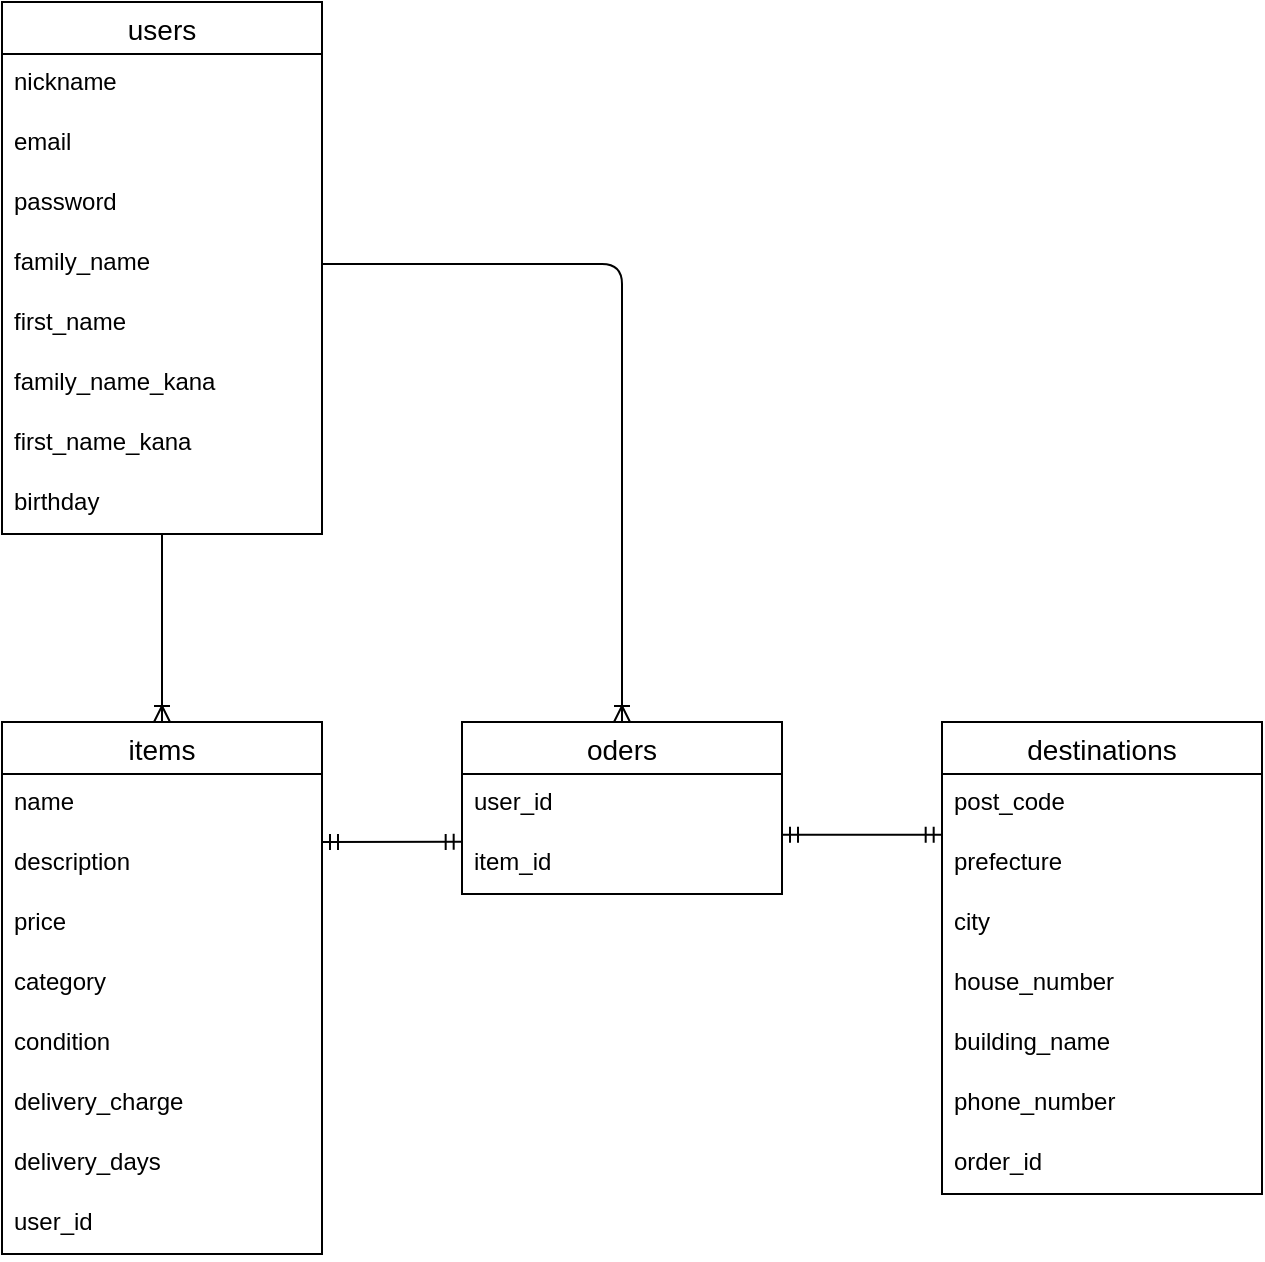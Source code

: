 <mxfile version="13.7.7" type="github">
  <diagram id="e6sGNZVpbR8uMkKKGrE7" name="ページ1">
    <mxGraphModel dx="639" dy="733" grid="1" gridSize="10" guides="1" tooltips="1" connect="1" arrows="1" fold="1" page="1" pageScale="1" pageWidth="827" pageHeight="1169" math="0" shadow="0">
      <root>
        <mxCell id="0" />
        <mxCell id="1" parent="0" />
        <mxCell id="eb2eGEKtA78azBZoNEpp-62" value="" style="fontSize=12;html=1;endArrow=ERoneToMany;" edge="1" parent="1" source="eb2eGEKtA78azBZoNEpp-37" target="eb2eGEKtA78azBZoNEpp-23">
          <mxGeometry width="100" height="100" relative="1" as="geometry">
            <mxPoint x="180" y="380" as="sourcePoint" />
            <mxPoint x="280" y="510" as="targetPoint" />
          </mxGeometry>
        </mxCell>
        <mxCell id="eb2eGEKtA78azBZoNEpp-66" value="" style="edgeStyle=orthogonalEdgeStyle;fontSize=12;html=1;endArrow=ERoneToMany;exitX=1;exitY=0.5;exitDx=0;exitDy=0;entryX=0.5;entryY=0;entryDx=0;entryDy=0;" edge="1" parent="1" source="eb2eGEKtA78azBZoNEpp-33" target="eb2eGEKtA78azBZoNEpp-28">
          <mxGeometry width="100" height="100" relative="1" as="geometry">
            <mxPoint x="360" y="320" as="sourcePoint" />
            <mxPoint x="430" y="400" as="targetPoint" />
          </mxGeometry>
        </mxCell>
        <mxCell id="eb2eGEKtA78azBZoNEpp-68" value="" style="fontSize=12;html=1;endArrow=ERmandOne;startArrow=ERmandOne;entryX=-0.001;entryY=1.014;entryDx=0;entryDy=0;entryPerimeter=0;exitX=1;exitY=0.014;exitDx=0;exitDy=0;exitPerimeter=0;" edge="1" parent="1" source="eb2eGEKtA78azBZoNEpp-30" target="eb2eGEKtA78azBZoNEpp-51">
          <mxGeometry width="100" height="100" relative="1" as="geometry">
            <mxPoint x="483" y="496" as="sourcePoint" />
            <mxPoint x="530" y="380" as="targetPoint" />
          </mxGeometry>
        </mxCell>
        <mxCell id="eb2eGEKtA78azBZoNEpp-4" value="users" style="swimlane;fontStyle=0;childLayout=stackLayout;horizontal=1;startSize=26;horizontalStack=0;resizeParent=1;resizeParentMax=0;resizeLast=0;collapsible=1;marginBottom=0;align=center;fontSize=14;" vertex="1" parent="1">
          <mxGeometry x="90" y="80" width="160" height="266" as="geometry">
            <mxRectangle x="80" y="240" width="70" height="26" as="alternateBounds" />
          </mxGeometry>
        </mxCell>
        <mxCell id="eb2eGEKtA78azBZoNEpp-5" value="nickname" style="text;strokeColor=none;fillColor=none;spacingLeft=4;spacingRight=4;overflow=hidden;rotatable=0;points=[[0,0.5],[1,0.5]];portConstraint=eastwest;fontSize=12;" vertex="1" parent="eb2eGEKtA78azBZoNEpp-4">
          <mxGeometry y="26" width="160" height="30" as="geometry" />
        </mxCell>
        <mxCell id="eb2eGEKtA78azBZoNEpp-6" value="email" style="text;strokeColor=none;fillColor=none;spacingLeft=4;spacingRight=4;overflow=hidden;rotatable=0;points=[[0,0.5],[1,0.5]];portConstraint=eastwest;fontSize=12;" vertex="1" parent="eb2eGEKtA78azBZoNEpp-4">
          <mxGeometry y="56" width="160" height="30" as="geometry" />
        </mxCell>
        <mxCell id="eb2eGEKtA78azBZoNEpp-7" value="password" style="text;strokeColor=none;fillColor=none;spacingLeft=4;spacingRight=4;overflow=hidden;rotatable=0;points=[[0,0.5],[1,0.5]];portConstraint=eastwest;fontSize=12;" vertex="1" parent="eb2eGEKtA78azBZoNEpp-4">
          <mxGeometry y="86" width="160" height="30" as="geometry" />
        </mxCell>
        <mxCell id="eb2eGEKtA78azBZoNEpp-33" value="family_name" style="text;strokeColor=none;fillColor=none;spacingLeft=4;spacingRight=4;overflow=hidden;rotatable=0;points=[[0,0.5],[1,0.5]];portConstraint=eastwest;fontSize=12;" vertex="1" parent="eb2eGEKtA78azBZoNEpp-4">
          <mxGeometry y="116" width="160" height="30" as="geometry" />
        </mxCell>
        <mxCell id="eb2eGEKtA78azBZoNEpp-34" value="first_name" style="text;strokeColor=none;fillColor=none;spacingLeft=4;spacingRight=4;overflow=hidden;rotatable=0;points=[[0,0.5],[1,0.5]];portConstraint=eastwest;fontSize=12;" vertex="1" parent="eb2eGEKtA78azBZoNEpp-4">
          <mxGeometry y="146" width="160" height="30" as="geometry" />
        </mxCell>
        <mxCell id="eb2eGEKtA78azBZoNEpp-35" value="family_name_kana" style="text;strokeColor=none;fillColor=none;spacingLeft=4;spacingRight=4;overflow=hidden;rotatable=0;points=[[0,0.5],[1,0.5]];portConstraint=eastwest;fontSize=12;" vertex="1" parent="eb2eGEKtA78azBZoNEpp-4">
          <mxGeometry y="176" width="160" height="30" as="geometry" />
        </mxCell>
        <mxCell id="eb2eGEKtA78azBZoNEpp-36" value="first_name_kana" style="text;strokeColor=none;fillColor=none;spacingLeft=4;spacingRight=4;overflow=hidden;rotatable=0;points=[[0,0.5],[1,0.5]];portConstraint=eastwest;fontSize=12;" vertex="1" parent="eb2eGEKtA78azBZoNEpp-4">
          <mxGeometry y="206" width="160" height="30" as="geometry" />
        </mxCell>
        <mxCell id="eb2eGEKtA78azBZoNEpp-37" value="birthday" style="text;strokeColor=none;fillColor=none;spacingLeft=4;spacingRight=4;overflow=hidden;rotatable=0;points=[[0,0.5],[1,0.5]];portConstraint=eastwest;fontSize=12;" vertex="1" parent="eb2eGEKtA78azBZoNEpp-4">
          <mxGeometry y="236" width="160" height="30" as="geometry" />
        </mxCell>
        <mxCell id="eb2eGEKtA78azBZoNEpp-23" value="items" style="swimlane;fontStyle=0;childLayout=stackLayout;horizontal=1;startSize=26;horizontalStack=0;resizeParent=1;resizeParentMax=0;resizeLast=0;collapsible=1;marginBottom=0;align=center;fontSize=14;" vertex="1" parent="1">
          <mxGeometry x="90" y="440" width="160" height="266" as="geometry" />
        </mxCell>
        <mxCell id="eb2eGEKtA78azBZoNEpp-24" value="name" style="text;strokeColor=none;fillColor=none;spacingLeft=4;spacingRight=4;overflow=hidden;rotatable=0;points=[[0,0.5],[1,0.5]];portConstraint=eastwest;fontSize=12;" vertex="1" parent="eb2eGEKtA78azBZoNEpp-23">
          <mxGeometry y="26" width="160" height="30" as="geometry" />
        </mxCell>
        <mxCell id="eb2eGEKtA78azBZoNEpp-25" value="description" style="text;strokeColor=none;fillColor=none;spacingLeft=4;spacingRight=4;overflow=hidden;rotatable=0;points=[[0,0.5],[1,0.5]];portConstraint=eastwest;fontSize=12;" vertex="1" parent="eb2eGEKtA78azBZoNEpp-23">
          <mxGeometry y="56" width="160" height="30" as="geometry" />
        </mxCell>
        <mxCell id="eb2eGEKtA78azBZoNEpp-26" value="price" style="text;strokeColor=none;fillColor=none;spacingLeft=4;spacingRight=4;overflow=hidden;rotatable=0;points=[[0,0.5],[1,0.5]];portConstraint=eastwest;fontSize=12;" vertex="1" parent="eb2eGEKtA78azBZoNEpp-23">
          <mxGeometry y="86" width="160" height="30" as="geometry" />
        </mxCell>
        <mxCell id="eb2eGEKtA78azBZoNEpp-44" value="category" style="text;strokeColor=none;fillColor=none;spacingLeft=4;spacingRight=4;overflow=hidden;rotatable=0;points=[[0,0.5],[1,0.5]];portConstraint=eastwest;fontSize=12;" vertex="1" parent="eb2eGEKtA78azBZoNEpp-23">
          <mxGeometry y="116" width="160" height="30" as="geometry" />
        </mxCell>
        <mxCell id="eb2eGEKtA78azBZoNEpp-45" value="condition" style="text;strokeColor=none;fillColor=none;spacingLeft=4;spacingRight=4;overflow=hidden;rotatable=0;points=[[0,0.5],[1,0.5]];portConstraint=eastwest;fontSize=12;" vertex="1" parent="eb2eGEKtA78azBZoNEpp-23">
          <mxGeometry y="146" width="160" height="30" as="geometry" />
        </mxCell>
        <mxCell id="eb2eGEKtA78azBZoNEpp-47" value="delivery_charge" style="text;strokeColor=none;fillColor=none;spacingLeft=4;spacingRight=4;overflow=hidden;rotatable=0;points=[[0,0.5],[1,0.5]];portConstraint=eastwest;fontSize=12;" vertex="1" parent="eb2eGEKtA78azBZoNEpp-23">
          <mxGeometry y="176" width="160" height="30" as="geometry" />
        </mxCell>
        <mxCell id="eb2eGEKtA78azBZoNEpp-49" value="delivery_days" style="text;strokeColor=none;fillColor=none;spacingLeft=4;spacingRight=4;overflow=hidden;rotatable=0;points=[[0,0.5],[1,0.5]];portConstraint=eastwest;fontSize=12;" vertex="1" parent="eb2eGEKtA78azBZoNEpp-23">
          <mxGeometry y="206" width="160" height="30" as="geometry" />
        </mxCell>
        <mxCell id="eb2eGEKtA78azBZoNEpp-27" value="user_id" style="text;strokeColor=none;fillColor=none;spacingLeft=4;spacingRight=4;overflow=hidden;rotatable=0;points=[[0,0.5],[1,0.5]];portConstraint=eastwest;fontSize=12;" vertex="1" parent="eb2eGEKtA78azBZoNEpp-23">
          <mxGeometry y="236" width="160" height="30" as="geometry" />
        </mxCell>
        <mxCell id="eb2eGEKtA78azBZoNEpp-28" value="oders" style="swimlane;fontStyle=0;childLayout=stackLayout;horizontal=1;startSize=26;horizontalStack=0;resizeParent=1;resizeParentMax=0;resizeLast=0;collapsible=1;marginBottom=0;align=center;fontSize=14;" vertex="1" parent="1">
          <mxGeometry x="320" y="440" width="160" height="86" as="geometry" />
        </mxCell>
        <mxCell id="eb2eGEKtA78azBZoNEpp-29" value="user_id" style="text;strokeColor=none;fillColor=none;spacingLeft=4;spacingRight=4;overflow=hidden;rotatable=0;points=[[0,0.5],[1,0.5]];portConstraint=eastwest;fontSize=12;" vertex="1" parent="eb2eGEKtA78azBZoNEpp-28">
          <mxGeometry y="26" width="160" height="30" as="geometry" />
        </mxCell>
        <mxCell id="eb2eGEKtA78azBZoNEpp-30" value="item_id" style="text;strokeColor=none;fillColor=none;spacingLeft=4;spacingRight=4;overflow=hidden;rotatable=0;points=[[0,0.5],[1,0.5]];portConstraint=eastwest;fontSize=12;" vertex="1" parent="eb2eGEKtA78azBZoNEpp-28">
          <mxGeometry y="56" width="160" height="30" as="geometry" />
        </mxCell>
        <mxCell id="eb2eGEKtA78azBZoNEpp-50" value="destinations" style="swimlane;fontStyle=0;childLayout=stackLayout;horizontal=1;startSize=26;horizontalStack=0;resizeParent=1;resizeParentMax=0;resizeLast=0;collapsible=1;marginBottom=0;align=center;fontSize=14;" vertex="1" parent="1">
          <mxGeometry x="560" y="440" width="160" height="236" as="geometry" />
        </mxCell>
        <mxCell id="eb2eGEKtA78azBZoNEpp-51" value="post_code" style="text;strokeColor=none;fillColor=none;spacingLeft=4;spacingRight=4;overflow=hidden;rotatable=0;points=[[0,0.5],[1,0.5]];portConstraint=eastwest;fontSize=12;" vertex="1" parent="eb2eGEKtA78azBZoNEpp-50">
          <mxGeometry y="26" width="160" height="30" as="geometry" />
        </mxCell>
        <mxCell id="eb2eGEKtA78azBZoNEpp-52" value="prefecture" style="text;strokeColor=none;fillColor=none;spacingLeft=4;spacingRight=4;overflow=hidden;rotatable=0;points=[[0,0.5],[1,0.5]];portConstraint=eastwest;fontSize=12;" vertex="1" parent="eb2eGEKtA78azBZoNEpp-50">
          <mxGeometry y="56" width="160" height="30" as="geometry" />
        </mxCell>
        <mxCell id="eb2eGEKtA78azBZoNEpp-55" value="city" style="text;strokeColor=none;fillColor=none;spacingLeft=4;spacingRight=4;overflow=hidden;rotatable=0;points=[[0,0.5],[1,0.5]];portConstraint=eastwest;fontSize=12;" vertex="1" parent="eb2eGEKtA78azBZoNEpp-50">
          <mxGeometry y="86" width="160" height="30" as="geometry" />
        </mxCell>
        <mxCell id="eb2eGEKtA78azBZoNEpp-53" value="house_number" style="text;strokeColor=none;fillColor=none;spacingLeft=4;spacingRight=4;overflow=hidden;rotatable=0;points=[[0,0.5],[1,0.5]];portConstraint=eastwest;fontSize=12;" vertex="1" parent="eb2eGEKtA78azBZoNEpp-50">
          <mxGeometry y="116" width="160" height="30" as="geometry" />
        </mxCell>
        <mxCell id="eb2eGEKtA78azBZoNEpp-56" value="building_name" style="text;strokeColor=none;fillColor=none;spacingLeft=4;spacingRight=4;overflow=hidden;rotatable=0;points=[[0,0.5],[1,0.5]];portConstraint=eastwest;fontSize=12;" vertex="1" parent="eb2eGEKtA78azBZoNEpp-50">
          <mxGeometry y="146" width="160" height="30" as="geometry" />
        </mxCell>
        <mxCell id="eb2eGEKtA78azBZoNEpp-57" value="phone_number" style="text;strokeColor=none;fillColor=none;spacingLeft=4;spacingRight=4;overflow=hidden;rotatable=0;points=[[0,0.5],[1,0.5]];portConstraint=eastwest;fontSize=12;" vertex="1" parent="eb2eGEKtA78azBZoNEpp-50">
          <mxGeometry y="176" width="160" height="30" as="geometry" />
        </mxCell>
        <mxCell id="eb2eGEKtA78azBZoNEpp-58" value="order_id" style="text;strokeColor=none;fillColor=none;spacingLeft=4;spacingRight=4;overflow=hidden;rotatable=0;points=[[0,0.5],[1,0.5]];portConstraint=eastwest;fontSize=12;" vertex="1" parent="eb2eGEKtA78azBZoNEpp-50">
          <mxGeometry y="206" width="160" height="30" as="geometry" />
        </mxCell>
        <mxCell id="eb2eGEKtA78azBZoNEpp-69" value="" style="fontSize=12;html=1;endArrow=ERmandOne;startArrow=ERmandOne;entryX=-0.001;entryY=0.131;entryDx=0;entryDy=0;entryPerimeter=0;" edge="1" parent="1" target="eb2eGEKtA78azBZoNEpp-30">
          <mxGeometry width="100" height="100" relative="1" as="geometry">
            <mxPoint x="250" y="500" as="sourcePoint" />
            <mxPoint x="410" y="380" as="targetPoint" />
          </mxGeometry>
        </mxCell>
      </root>
    </mxGraphModel>
  </diagram>
</mxfile>
